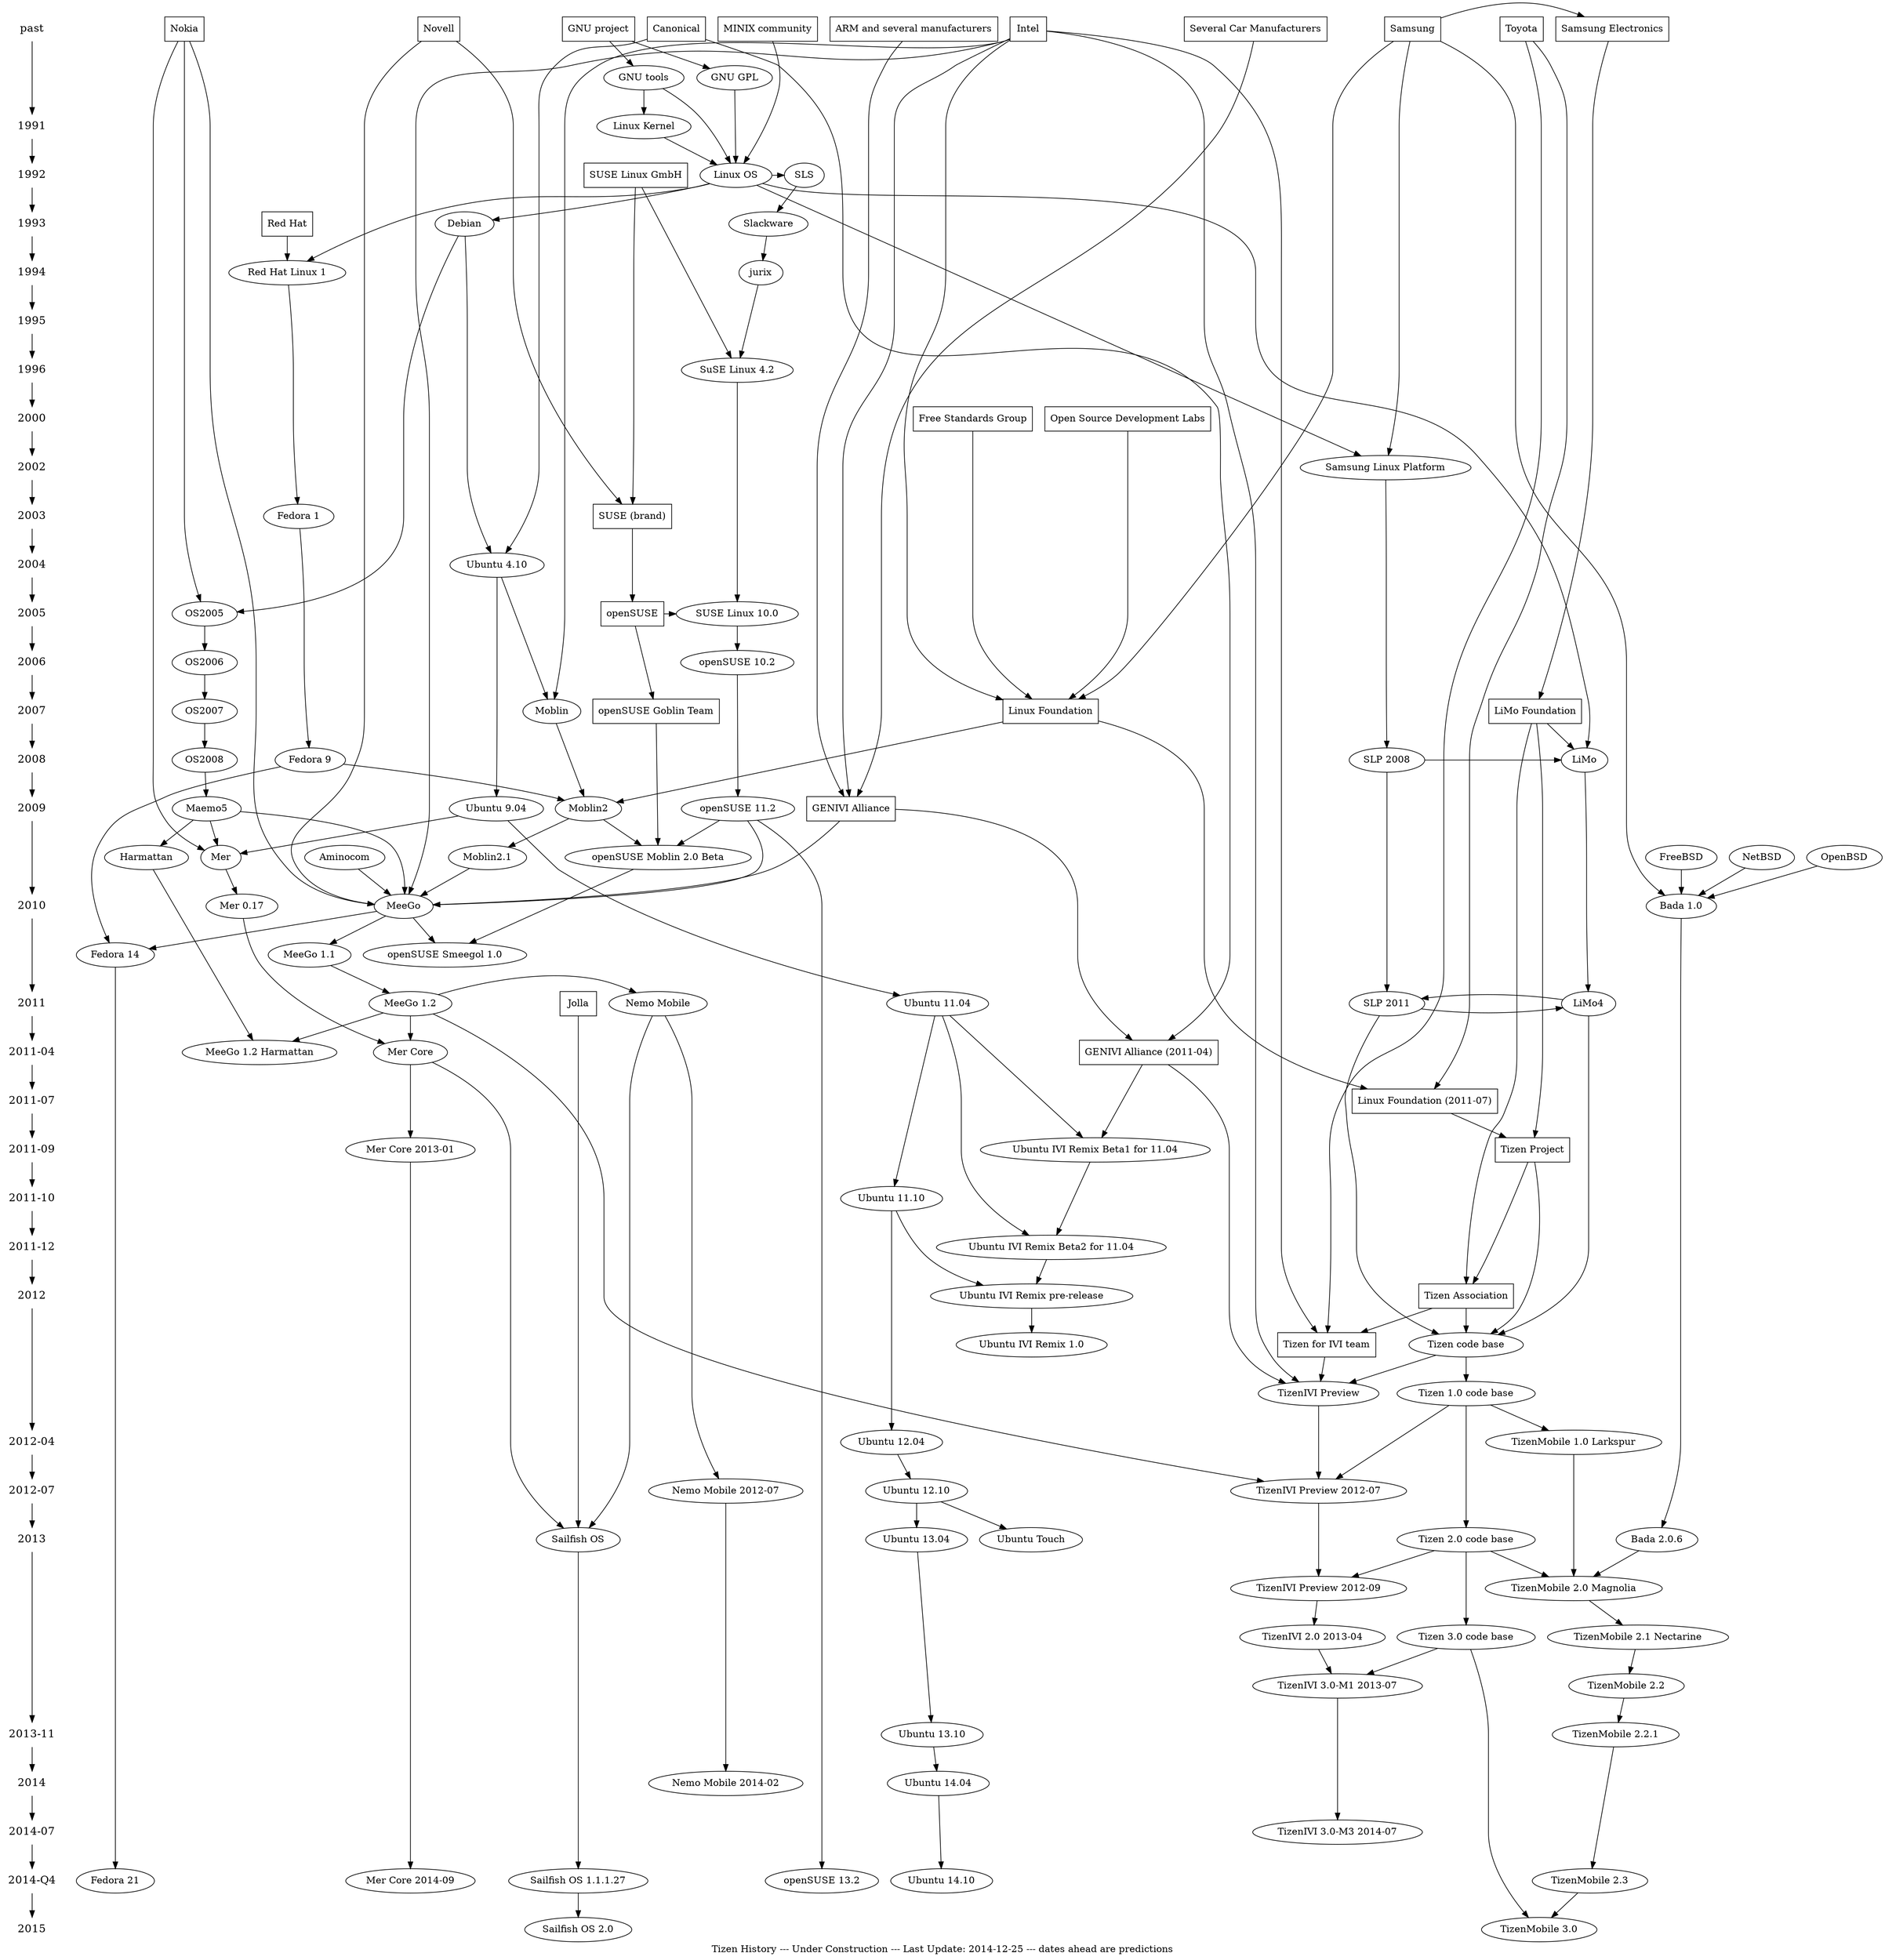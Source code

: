 digraph tizenhistory
{

graph [ label = "Tizen History --- Under Construction --- Last Update: 2014-12-25 --- dates ahead are predictions" ]

/* Timeline */
{
	node [shape=plaintext, fontsize=16];

	past -> /*1990 ->*/
	1991 -> 1992 -> 1993 -> 1994 -> 1995 ->
	1996 -> /*1997 -> 1998 -> 1999 ->*/ 2000 ->
	/*2001 ->*/ 2002 -> 2003 -> 2004 -> 2005 ->
	2006 -> 2007 -> 2008 -> 2009 -> 2010 ->
	2011 -> "2011-04" -> "2011-07" -> "2011-09" -> "2011-10" ->
	"2011-12" -> 2012 -> "2012-04" -> "2012-07" -> 2013 -> "2013-11" ->
	2014 -> "2014-07" -> "2014-Q4" ->
	"2015";
}

/* Organizations & Project work groups */
{
	node [shape=box];
	{ rank = same; "past"; "Nokia" }
	{ rank = same; "past"; "Intel" }
	{ rank = same; "past"; "Samsung" }
	{ rank = same; "past"; "Samsung Electronics" }
	{ rank = same; "past"; "ARM and several manufacturers" }
	{ rank = same; "past"; "Several Car Manufacturers" }
	{ rank = same; "past"; "Canonical" }
	{ rank = same; "past"; "Toyota" }
	{ rank = same; "past"/*1983*/; "GNU project" }
	{ rank = same; "past"; "MINIX community" }
	{ rank = same; "past"; /*"1979";*/ "Novell" }
	{ rank = same; "1992"; "SUSE Linux GmbH" }
	{ rank = same; "1993"; "Red Hat" }
	{ rank = same; "2000"; "Open Source Development Labs" }
	{ rank = same; "2000"; "Free Standards Group" }
	{ rank = same; "2003"; "SUSE (brand)" }
	{ rank = same; "2005"; "openSUSE" }
	{ rank = same; "2007"; "Linux Foundation" }
	{ rank = same; "2007"; "LiMo Foundation" }
	{ rank = same; "2009"; "GENIVI Alliance" }
	{ rank = same; "2011"; "Jolla" }
	{ rank = same; "2011-04"; "GENIVI Alliance (2011-04)" }
	{ rank = same; "2011-07"; "Linux Foundation (2011-07)" }
	{ rank = same; "2011-09"; "Tizen Project" }
	{ rank = same; "2012"; "Tizen Association" }
	{ rank = same; "Tizen for IVI team" }

    "openSUSE Goblin Team"
}

/* Technologies */
{
	node [shape=plaintext];
//	"HTML5";
}

/* OS & Software Components */
{ rank = same; "GNU tools"; "GNU GPL" }
{ rank = same; 1991; "Linux Kernel" }
{ rank = same; 1992; "Linux OS", "SLS" }
{ rank = same; 1993; "Debian", "Slackware" }
{ rank = same; 1994; "jurix"; "Red Hat Linux 1" }
/* { rank = same; 1995;  } */
{ rank = same; 1996; "SuSE Linux 4.2" }
{ rank = same; 2002; "Samsung Linux Platform" }
{ rank = same; 2003; "Fedora 1" }
{ rank = same; 2004; "Ubuntu 4.10" }
{ rank = same; 2005; "OS2005"; "SUSE Linux 10.0" }
{ rank = same; 2006; "OS2006"; "openSUSE 10.2" }
{ rank = same; 2007; "OS2007"; "Moblin" }
{ rank = same; 2008; "OS2008"; "LiMo"; "SLP 2008"; "Fedora 9" }
{ rank = same; 2009; "Maemo5"; "Moblin2"; "openSUSE 11.2"; "Ubuntu 9.04"/*; "Mer"*/ }
{ rank = same; /*"2009";*/ "Harmattan"; "Mer"; "openSUSE Moblin 2.0 Beta"; "Moblin2.1" }
{ rank = same; 2010; "MeeGo"/*" aka Moblin2.2"*/; "Mer 0.17"; "Bada 1.0" }
{ rank = same; 2011; "Ubuntu 11.04"; "LiMo4"; "SLP 2011"; "Nemo Mobile"; "MeeGo 1.2" }
{ rank = same; "2011-09"; "Ubuntu IVI Remix Beta1 for 11.04" }
{ rank = same; "2011-10"; "Ubuntu 11.10" }
{ rank = same; "2011-12"; "Ubuntu IVI Remix Beta2 for 11.04" }
{ rank = same; "2012-04"; "Ubuntu 12.04"; "TizenMobile 1.0 Larkspur"; }
{ rank = same; "2012-07"; "TizenIVI Preview 2012-07"; "Nemo Mobile 2012-07" };
{ rank = same; 2013; "Ubuntu 13.04"; "Sailfish OS"; "Ubuntu Touch"; "Bada 2.0.6" }
{ rank = same; "TizenMobile 2.0 Magnolia" }
{ rank = same; /*"2013-04";*/ "TizenMobile 2.1 Nectarine" }
{ rank = same; /*"2013-07";*/ "TizenMobile 2.2" }
{ rank = same; "2013-11"; "TizenMobile 2.2.1" }
{ rank = same; 2014; "Ubuntu 14.04"; "Nemo Mobile 2014-02" }
{ rank = same; "2014-07"; "TizenIVI 3.0-M3 2014-07" }
{ rank = same; "2014-Q4"; "TizenMobile 2.3"; "Mer Core 2014-09"; "Sailfish OS 1.1.1.27"; "Ubuntu 14.10"; "openSUSE 13.2"; "Fedora 21" }
{ rank = same; "2015"; "TizenMobile 3.0"; "Sailfish OS 2.0" }

/* OS to OS */
"GNU tools" -> "Linux Kernel"
"GNU tools" -> "Linux OS"
"Linux Kernel" -> "Linux OS"
"GNU GPL" -> "Linux OS"
"Linux OS" -> "Samsung Linux Platform";
"Linux OS" -> "Debian"
"Linux OS" -> "Red Hat Linux 1"
"Linux OS" -> "LiMo"
"Linux OS" -> "SLS" -> "Slackware" -> "jurix" -> "SuSE Linux 4.2" -> "SUSE Linux 10.0" -> "openSUSE 10.2" -> "openSUSE 11.2" -> "openSUSE 13.2"
"openSUSE 11.2" -> "openSUSE Moblin 2.0 Beta";
"openSUSE 11.2" -> "MeeGo";
"Red Hat Linux 1" -> "Fedora 1" -> "Fedora 9" -> "Fedora 14" -> "Fedora 21";
"Debian" -> "Ubuntu 4.10";
"Debian" -> "OS2005" -> "OS2006" -> "OS2007" -> "OS2008" -> "Maemo5" -> "MeeGo";
"MeeGo" -> "Fedora 14";
"Ubuntu 4.10" -> "Moblin" -> "Moblin2" -> "Moblin2.1";
"Moblin2" -> "openSUSE Moblin 2.0 Beta";
"Fedora 9" -> "Moblin2";
"Moblin2.1" -> "MeeGo";
"Ubuntu 9.04" -> "Mer" -> "Mer 0.17" -> "Mer Core" -> "Mer Core 2013-01" -> "Mer Core 2014-09";
"Maemo5" -> "Mer"; /* actually it tries to be a functional clone on the top - thus it copies the design - but it has it's own code base */
"MeeGo" -> "openSUSE Smeegol 1.0"
"MeeGo" -> "MeeGo 1.1" -> "MeeGo 1.2" -> "TizenIVI Preview 2012-07";
"Maemo5" -> "Harmattan" -> "MeeGo 1.2 Harmattan";
"MeeGo 1.2" -> "Mer Core";
"MeeGo 1.2" -> "Nemo Mobile" -> "Sailfish OS" -> "Sailfish OS 1.1.1.27" -> "Sailfish OS 2.0";
"Mer Core" -> "Sailfish OS";
"MeeGo 1.2" -> "MeeGo 1.2 Harmattan";
"Nemo Mobile" -> "Nemo Mobile 2012-07" -> "Nemo Mobile 2014-02"

"FreeBSD" -> "Bada 1.0"
"NetBSD" -> "Bada 1.0";
"OpenBSD" -> "Bada 1.0";
"Bada 1.0" -> "Bada 2.0.6" -> "TizenMobile 2.0 Magnolia";

"Samsung Linux Platform" -> "SLP 2008" -> "SLP 2011" -> "Tizen code base";
"SLP 2008" -> "LiMo";
"SLP 2011" -> "LiMo4";
"LiMo4" -> "SLP 2011";
"LiMo" -> "LiMo4" -> "Tizen code base" -> "Tizen 1.0 code base" -> "Tizen 2.0 code base" -> "Tizen 3.0 code base";
"Tizen 1.0 code base" -> "TizenMobile 1.0 Larkspur";
"Tizen 2.0 code base" -> "TizenMobile 2.0 Magnolia";
"Tizen 3.0 code base" -> "TizenMobile 3.0";
"TizenMobile 1.0 Larkspur" -> "TizenMobile 2.0 Magnolia" -> "TizenMobile 2.1 Nectarine" -> "TizenMobile 2.2" -> "TizenMobile 2.2.1" -> "TizenMobile 2.3" -> "TizenMobile 3.0";
"Tizen code base" -> "TizenIVI Preview";
"Tizen 1.0 code base" -> "TizenIVI Preview 2012-07";
"Tizen 2.0 code base" -> "TizenIVI Preview 2012-09";
"Tizen 3.0 code base" -> "TizenIVI 3.0-M1 2013-07";
"TizenIVI Preview" -> "TizenIVI Preview 2012-07" -> "TizenIVI Preview 2012-09" -> "TizenIVI 2.0 2013-04" -> "TizenIVI 3.0-M1 2013-07" -> "TizenIVI 3.0-M3 2014-07";
"Ubuntu 4.10" -> "Ubuntu 9.04" -> "Ubuntu 11.04" -> "Ubuntu 11.10" -> "Ubuntu 12.04" -> "Ubuntu 12.10" -> "Ubuntu 13.04" -> "Ubuntu 13.10" -> "Ubuntu 14.04" -> "Ubuntu 14.10";
"Ubuntu 11.04" -> "Ubuntu IVI Remix Beta1 for 11.04";
"Ubuntu 11.04" -> "Ubuntu IVI Remix Beta2 for 11.04";
"Ubuntu 11.10" -> "Ubuntu IVI Remix pre-release";
"Ubuntu IVI Remix Beta1 for 11.04" -> "Ubuntu IVI Remix Beta2 for 11.04" -> "Ubuntu IVI Remix pre-release" -> "Ubuntu IVI Remix 1.0";
"Ubuntu 12.10" -> "Ubuntu Touch";

/* Organisation to OS */
"GNU project" -> "GNU tools";
"GNU project" -> "GNU GPL";
"MINIX community" -> "Linux OS";

"SUSE Linux GmbH" -> "SuSE Linux 4.2";
"openSUSE" -> "SUSE Linux 10.0";

"Red Hat" -> "Red Hat Linux 1";

"Canonical" -> "Ubuntu 4.10";

"Nokia" -> "OS2005";
"Intel" -> "Moblin";
"Intel" -> "MeeGo";
"Novell" -> "MeeGo";
"Aminocom" -> "MeeGo";
"openSUSE Goblin Team" -> "openSUSE Moblin 2.0 Beta" -> "openSUSE Smeegol 1.0";
"Nokia" -> "Mer";
"Nokia" -> "MeeGo";
"Samsung" -> "Bada 1.0";
"Samsung" -> "Samsung Linux Platform";
"Linux Foundation" -> "Moblin2"
"Intel" -> "TizenIVI Preview";
"Tizen for IVI team" -> "TizenIVI Preview";
"GENIVI Alliance" -> "MeeGo";
"GENIVI Alliance (2011-04)" -> "TizenIVI Preview";
"GENIVI Alliance (2011-04)" -> "Ubuntu IVI Remix Beta1 for 11.04";
"LiMo Foundation" -> "LiMo";
"Tizen Project" -> "Tizen code base";
"Tizen Association" -> "Tizen code base";
"Jolla" -> "Sailfish OS";

/* Organisations to Organisations */
"Open Source Development Labs" -> "Linux Foundation";
"Free Standards Group" -> "Linux Foundation";
"Intel" -> "Linux Foundation";
"Samsung" ->  "Linux Foundation";
"Samsung" ->  "Samsung Electronics";
"Samsung Electronics" -> "LiMo Foundation";
"Toyota" -> "Linux Foundation (2011-07)";
"Linux Foundation" -> "Linux Foundation (2011-07)" -> "Tizen Project" -> "Tizen Association";
"LiMo Foundation" -> "Tizen Project";
"LiMo Foundation" -> "Tizen Association";

"SUSE Linux GmbH" -> "SUSE (brand)" -> "openSUSE" -> "openSUSE Goblin Team"
"Novell" -> "SUSE (brand)"

"Intel" -> "GENIVI Alliance";
"Several Car Manufacturers" -> "GENIVI Alliance";
"ARM and several manufacturers" -> "GENIVI Alliance";
"GENIVI Alliance" -> "GENIVI Alliance (2011-04)";
"Canonical" -> "GENIVI Alliance (2011-04)";

"Tizen Association" -> "Tizen for IVI team";
"Intel" -> "Tizen for IVI team";
"Toyota" -> "Tizen for IVI team";

}

